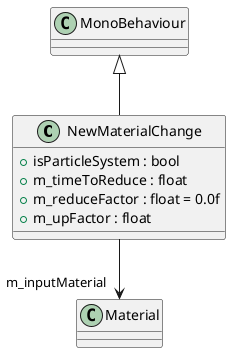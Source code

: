@startuml
class NewMaterialChange {
    + isParticleSystem : bool
    + m_timeToReduce : float
    + m_reduceFactor : float = 0.0f
    + m_upFactor : float
}
MonoBehaviour <|-- NewMaterialChange
NewMaterialChange --> "m_inputMaterial" Material
@enduml
